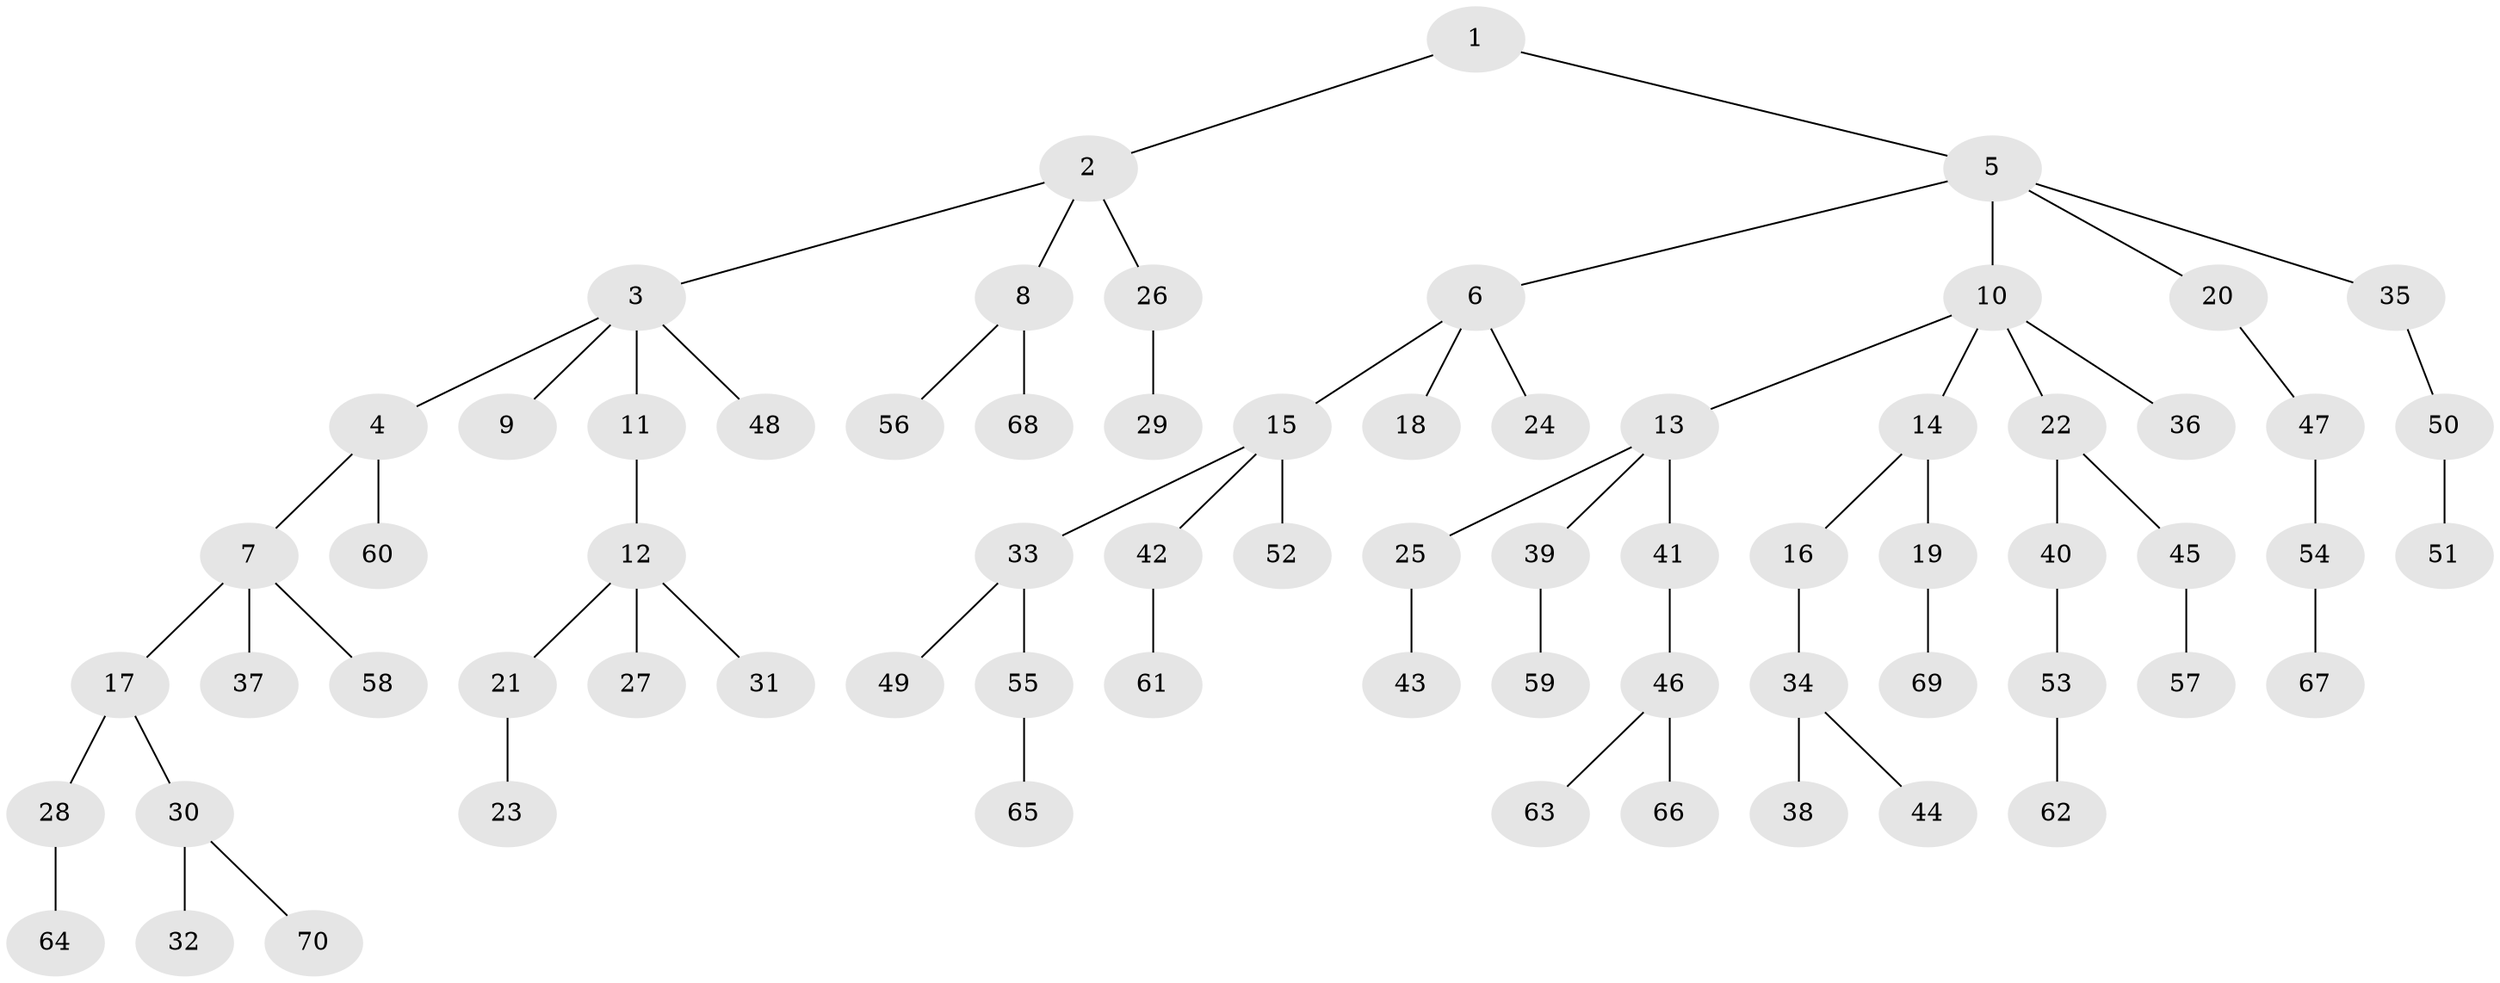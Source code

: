 // coarse degree distribution, {8: 0.08695652173913043, 5: 0.043478260869565216, 1: 0.7391304347826086, 2: 0.13043478260869565}
// Generated by graph-tools (version 1.1) at 2025/19/03/04/25 18:19:04]
// undirected, 70 vertices, 69 edges
graph export_dot {
graph [start="1"]
  node [color=gray90,style=filled];
  1;
  2;
  3;
  4;
  5;
  6;
  7;
  8;
  9;
  10;
  11;
  12;
  13;
  14;
  15;
  16;
  17;
  18;
  19;
  20;
  21;
  22;
  23;
  24;
  25;
  26;
  27;
  28;
  29;
  30;
  31;
  32;
  33;
  34;
  35;
  36;
  37;
  38;
  39;
  40;
  41;
  42;
  43;
  44;
  45;
  46;
  47;
  48;
  49;
  50;
  51;
  52;
  53;
  54;
  55;
  56;
  57;
  58;
  59;
  60;
  61;
  62;
  63;
  64;
  65;
  66;
  67;
  68;
  69;
  70;
  1 -- 2;
  1 -- 5;
  2 -- 3;
  2 -- 8;
  2 -- 26;
  3 -- 4;
  3 -- 9;
  3 -- 11;
  3 -- 48;
  4 -- 7;
  4 -- 60;
  5 -- 6;
  5 -- 10;
  5 -- 20;
  5 -- 35;
  6 -- 15;
  6 -- 18;
  6 -- 24;
  7 -- 17;
  7 -- 37;
  7 -- 58;
  8 -- 56;
  8 -- 68;
  10 -- 13;
  10 -- 14;
  10 -- 22;
  10 -- 36;
  11 -- 12;
  12 -- 21;
  12 -- 27;
  12 -- 31;
  13 -- 25;
  13 -- 39;
  13 -- 41;
  14 -- 16;
  14 -- 19;
  15 -- 33;
  15 -- 42;
  15 -- 52;
  16 -- 34;
  17 -- 28;
  17 -- 30;
  19 -- 69;
  20 -- 47;
  21 -- 23;
  22 -- 40;
  22 -- 45;
  25 -- 43;
  26 -- 29;
  28 -- 64;
  30 -- 32;
  30 -- 70;
  33 -- 49;
  33 -- 55;
  34 -- 38;
  34 -- 44;
  35 -- 50;
  39 -- 59;
  40 -- 53;
  41 -- 46;
  42 -- 61;
  45 -- 57;
  46 -- 63;
  46 -- 66;
  47 -- 54;
  50 -- 51;
  53 -- 62;
  54 -- 67;
  55 -- 65;
}
